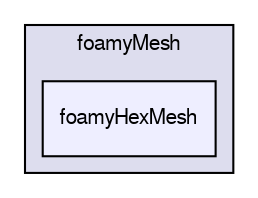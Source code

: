 digraph "applications/utilities/mesh/generation/foamyMesh/foamyHexMesh" {
  bgcolor=transparent;
  compound=true
  node [ fontsize="10", fontname="FreeSans"];
  edge [ labelfontsize="10", labelfontname="FreeSans"];
  subgraph clusterdir_525b031d9ecda2adbb84a631566a9480 {
    graph [ bgcolor="#ddddee", pencolor="black", label="foamyMesh" fontname="FreeSans", fontsize="10", URL="dir_525b031d9ecda2adbb84a631566a9480.html"]
  dir_939d1fac41bd63bba444a189292d769c [shape=box, label="foamyHexMesh", style="filled", fillcolor="#eeeeff", pencolor="black", URL="dir_939d1fac41bd63bba444a189292d769c.html"];
  }
}
